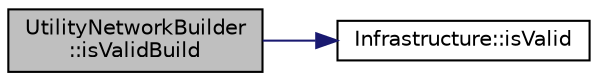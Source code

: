 digraph "UtilityNetworkBuilder::isValidBuild"
{
 // LATEX_PDF_SIZE
  edge [fontname="Helvetica",fontsize="10",labelfontname="Helvetica",labelfontsize="10"];
  node [fontname="Helvetica",fontsize="10",shape=record];
  rankdir="LR";
  Node1 [label="UtilityNetworkBuilder\l::isValidBuild",height=0.2,width=0.4,color="black", fillcolor="grey75", style="filled", fontcolor="black",tooltip="Checks if the current build configuration is valid."];
  Node1 -> Node2 [color="midnightblue",fontsize="10",style="solid",fontname="Helvetica"];
  Node2 [label="Infrastructure::isValid",height=0.2,width=0.4,color="black", fillcolor="white", style="filled",URL="$classInfrastructure.html#a09800a63ee05c10f376d87aa33b2bcf7",tooltip="Checks if the infrastructure is valid."];
}
